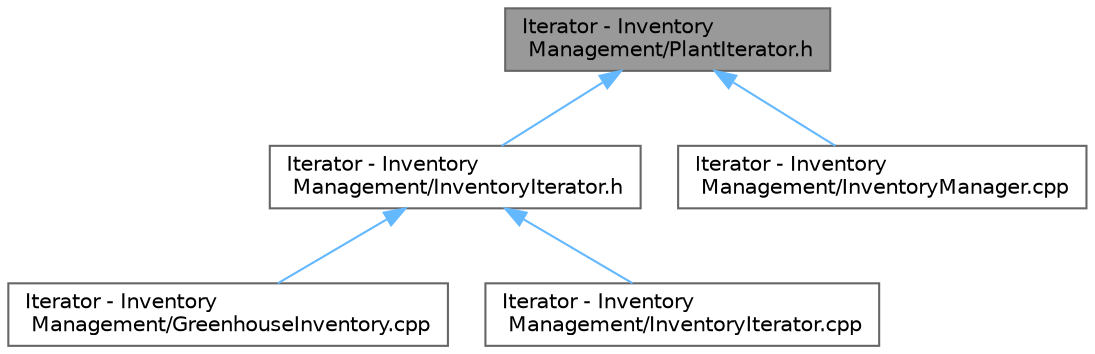 digraph "Iterator - Inventory Management/PlantIterator.h"
{
 // INTERACTIVE_SVG=YES
 // LATEX_PDF_SIZE
  bgcolor="transparent";
  edge [fontname=Helvetica,fontsize=10,labelfontname=Helvetica,labelfontsize=10];
  node [fontname=Helvetica,fontsize=10,shape=box,height=0.2,width=0.4];
  Node1 [id="Node000001",label="Iterator - Inventory\l Management/PlantIterator.h",height=0.2,width=0.4,color="gray40", fillcolor="grey60", style="filled", fontcolor="black",tooltip="Abstract Iterator interface for traversing plant collections."];
  Node1 -> Node2 [id="edge1_Node000001_Node000002",dir="back",color="steelblue1",style="solid",tooltip=" "];
  Node2 [id="Node000002",label="Iterator - Inventory\l Management/InventoryIterator.h",height=0.2,width=0.4,color="grey40", fillcolor="white", style="filled",URL="$_inventory_iterator_8h.html",tooltip="Concrete Iterator implementation for greenhouse inventory traversal."];
  Node2 -> Node3 [id="edge2_Node000002_Node000003",dir="back",color="steelblue1",style="solid",tooltip=" "];
  Node3 [id="Node000003",label="Iterator - Inventory\l Management/GreenhouseInventory.cpp",height=0.2,width=0.4,color="grey40", fillcolor="white", style="filled",URL="$_greenhouse_inventory_8cpp.html",tooltip=" "];
  Node2 -> Node4 [id="edge3_Node000002_Node000004",dir="back",color="steelblue1",style="solid",tooltip=" "];
  Node4 [id="Node000004",label="Iterator - Inventory\l Management/InventoryIterator.cpp",height=0.2,width=0.4,color="grey40", fillcolor="white", style="filled",URL="$_inventory_iterator_8cpp.html",tooltip=" "];
  Node1 -> Node5 [id="edge4_Node000001_Node000005",dir="back",color="steelblue1",style="solid",tooltip=" "];
  Node5 [id="Node000005",label="Iterator - Inventory\l Management/InventoryManager.cpp",height=0.2,width=0.4,color="grey40", fillcolor="white", style="filled",URL="$_inventory_manager_8cpp.html",tooltip=" "];
}
